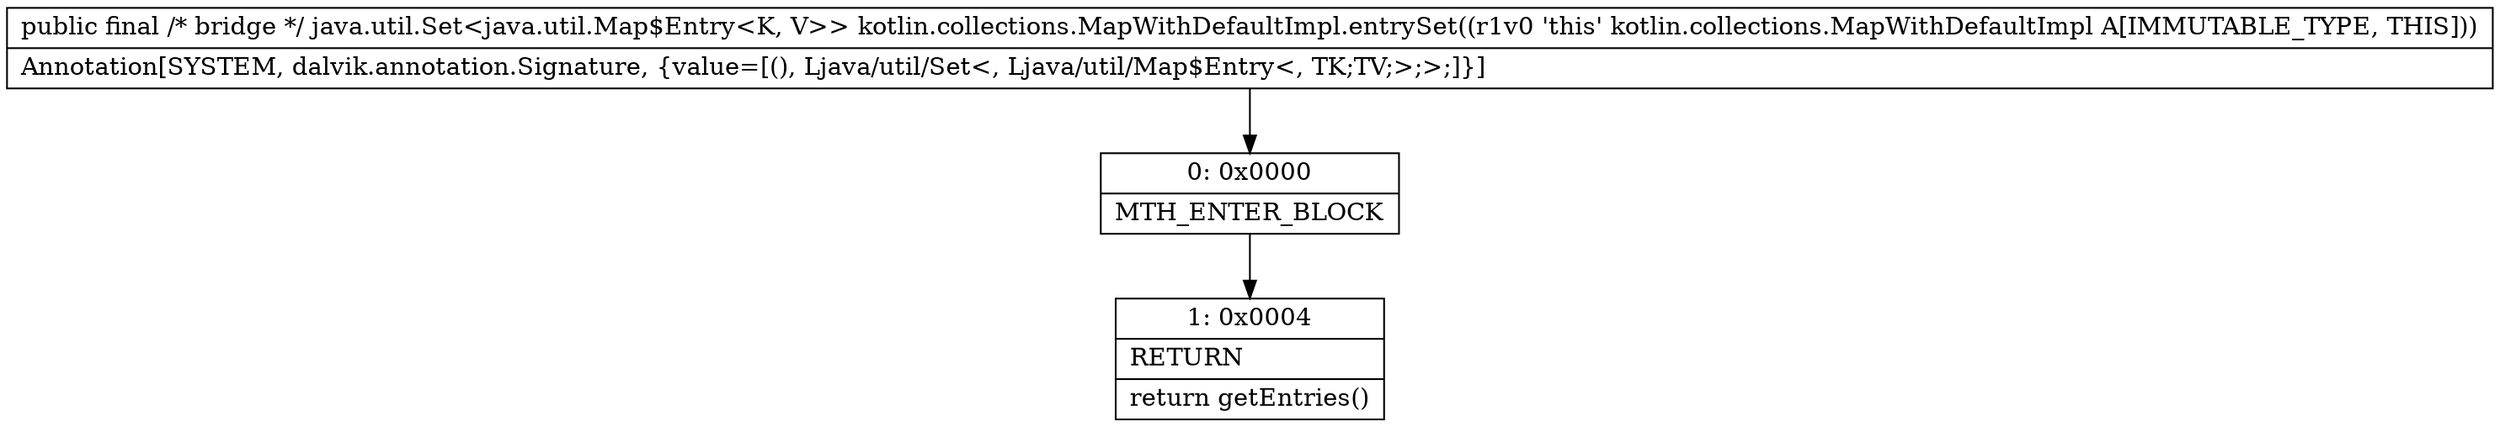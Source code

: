 digraph "CFG forkotlin.collections.MapWithDefaultImpl.entrySet()Ljava\/util\/Set;" {
Node_0 [shape=record,label="{0\:\ 0x0000|MTH_ENTER_BLOCK\l}"];
Node_1 [shape=record,label="{1\:\ 0x0004|RETURN\l|return getEntries()\l}"];
MethodNode[shape=record,label="{public final \/* bridge *\/ java.util.Set\<java.util.Map$Entry\<K, V\>\> kotlin.collections.MapWithDefaultImpl.entrySet((r1v0 'this' kotlin.collections.MapWithDefaultImpl A[IMMUTABLE_TYPE, THIS]))  | Annotation[SYSTEM, dalvik.annotation.Signature, \{value=[(), Ljava\/util\/Set\<, Ljava\/util\/Map$Entry\<, TK;TV;\>;\>;]\}]\l}"];
MethodNode -> Node_0;
Node_0 -> Node_1;
}

